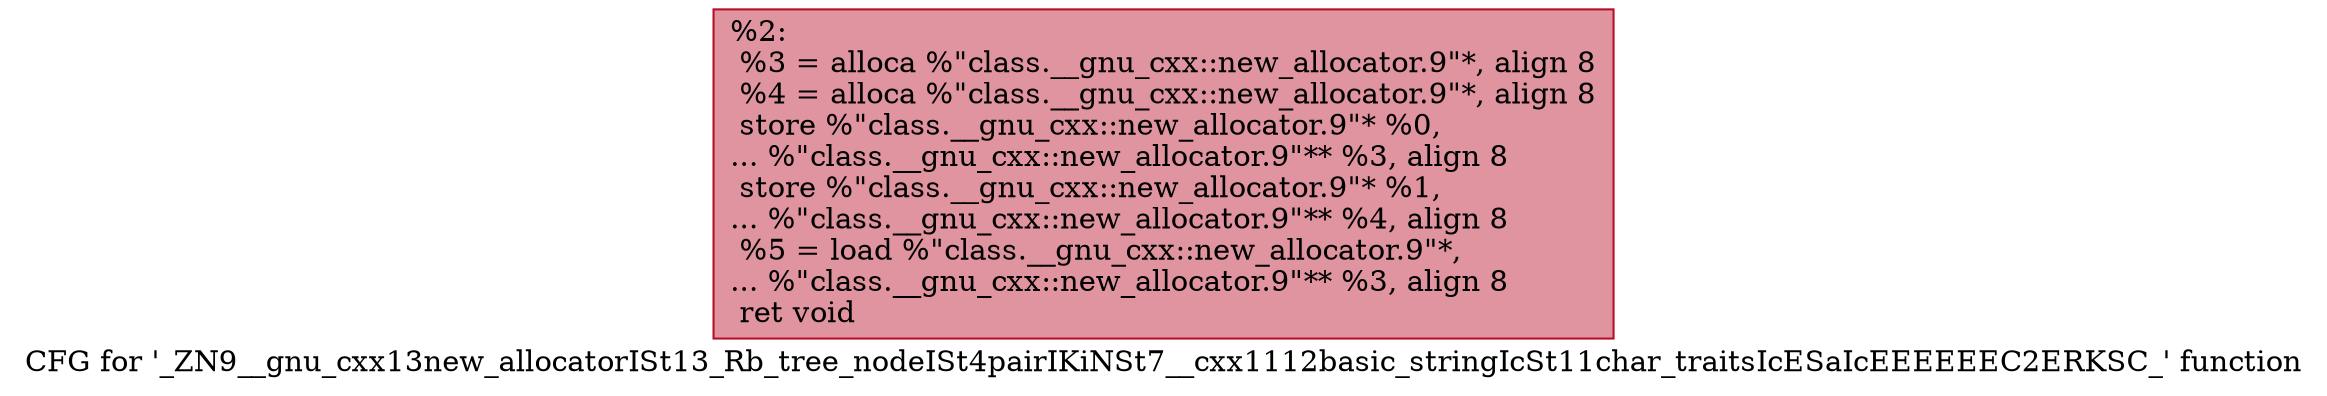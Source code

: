 digraph "CFG for '_ZN9__gnu_cxx13new_allocatorISt13_Rb_tree_nodeISt4pairIKiNSt7__cxx1112basic_stringIcSt11char_traitsIcESaIcEEEEEEC2ERKSC_' function" {
	label="CFG for '_ZN9__gnu_cxx13new_allocatorISt13_Rb_tree_nodeISt4pairIKiNSt7__cxx1112basic_stringIcSt11char_traitsIcESaIcEEEEEEC2ERKSC_' function";

	Node0x561d2df388b0 [shape=record,color="#b70d28ff", style=filled, fillcolor="#b70d2870",label="{%2:\l  %3 = alloca %\"class.__gnu_cxx::new_allocator.9\"*, align 8\l  %4 = alloca %\"class.__gnu_cxx::new_allocator.9\"*, align 8\l  store %\"class.__gnu_cxx::new_allocator.9\"* %0,\l... %\"class.__gnu_cxx::new_allocator.9\"** %3, align 8\l  store %\"class.__gnu_cxx::new_allocator.9\"* %1,\l... %\"class.__gnu_cxx::new_allocator.9\"** %4, align 8\l  %5 = load %\"class.__gnu_cxx::new_allocator.9\"*,\l... %\"class.__gnu_cxx::new_allocator.9\"** %3, align 8\l  ret void\l}"];
}
